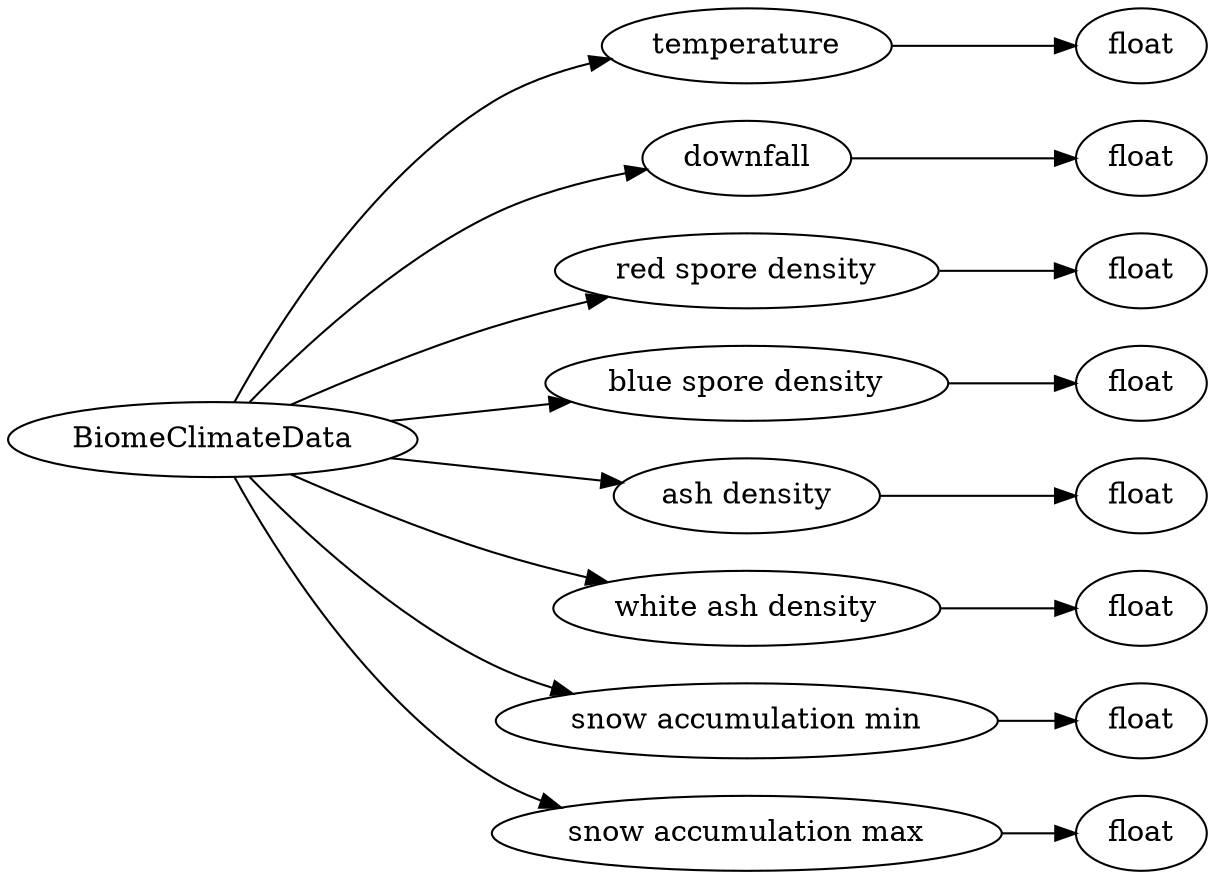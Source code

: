 digraph "BiomeClimateData" {
rankdir = LR
64
64 -> 65
65 -> 66
64 -> 67
67 -> 68
64 -> 69
69 -> 70
64 -> 71
71 -> 72
64 -> 73
73 -> 74
64 -> 75
75 -> 76
64 -> 77
77 -> 78
64 -> 79
79 -> 80

64 [label="BiomeClimateData",comment="name: \"BiomeClimateData\", typeName: \"\", id: 64, branchId: 0, recurseId: -1, attributes: 0, notes: \"\""];
65 [label="temperature",comment="name: \"temperature\", typeName: \"\", id: 65, branchId: 0, recurseId: -1, attributes: 0, notes: \"\""];
66 [label="float",comment="name: \"float\", typeName: \"\", id: 66, branchId: 0, recurseId: -1, attributes: 512, notes: \"\""];
67 [label="downfall",comment="name: \"downfall\", typeName: \"\", id: 67, branchId: 0, recurseId: -1, attributes: 0, notes: \"\""];
68 [label="float",comment="name: \"float\", typeName: \"\", id: 68, branchId: 0, recurseId: -1, attributes: 512, notes: \"\""];
69 [label="red spore density",comment="name: \"red spore density\", typeName: \"\", id: 69, branchId: 0, recurseId: -1, attributes: 0, notes: \"\""];
70 [label="float",comment="name: \"float\", typeName: \"\", id: 70, branchId: 0, recurseId: -1, attributes: 512, notes: \"\""];
71 [label="blue spore density",comment="name: \"blue spore density\", typeName: \"\", id: 71, branchId: 0, recurseId: -1, attributes: 0, notes: \"\""];
72 [label="float",comment="name: \"float\", typeName: \"\", id: 72, branchId: 0, recurseId: -1, attributes: 512, notes: \"\""];
73 [label="ash density",comment="name: \"ash density\", typeName: \"\", id: 73, branchId: 0, recurseId: -1, attributes: 0, notes: \"\""];
74 [label="float",comment="name: \"float\", typeName: \"\", id: 74, branchId: 0, recurseId: -1, attributes: 512, notes: \"\""];
75 [label="white ash density",comment="name: \"white ash density\", typeName: \"\", id: 75, branchId: 0, recurseId: -1, attributes: 0, notes: \"\""];
76 [label="float",comment="name: \"float\", typeName: \"\", id: 76, branchId: 0, recurseId: -1, attributes: 512, notes: \"\""];
77 [label="snow accumulation min",comment="name: \"snow accumulation min\", typeName: \"\", id: 77, branchId: 0, recurseId: -1, attributes: 0, notes: \"\""];
78 [label="float",comment="name: \"float\", typeName: \"\", id: 78, branchId: 0, recurseId: -1, attributes: 512, notes: \"\""];
79 [label="snow accumulation max",comment="name: \"snow accumulation max\", typeName: \"\", id: 79, branchId: 0, recurseId: -1, attributes: 0, notes: \"\""];
80 [label="float",comment="name: \"float\", typeName: \"\", id: 80, branchId: 0, recurseId: -1, attributes: 512, notes: \"\""];
{ rank = max;66;68;70;72;74;76;78;80}

}
